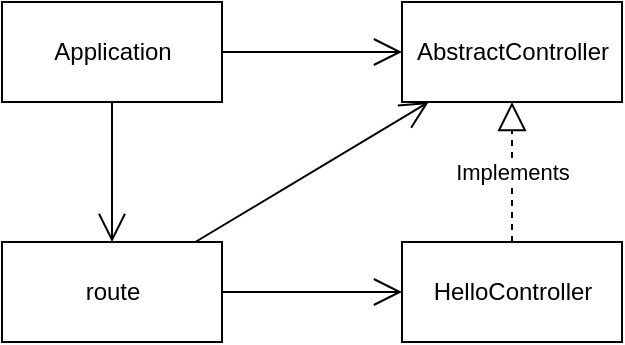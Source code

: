 <mxfile>
    <diagram id="mV_eAABYKltjs_lONSdR" name="ページ1">
        <mxGraphModel dx="866" dy="440" grid="1" gridSize="10" guides="1" tooltips="1" connect="1" arrows="1" fold="1" page="1" pageScale="1" pageWidth="827" pageHeight="1169" math="0" shadow="0">
            <root>
                <mxCell id="0"/>
                <mxCell id="1" parent="0"/>
                <mxCell id="2" value="Application" style="html=1;" parent="1" vertex="1">
                    <mxGeometry x="80" y="80" width="110" height="50" as="geometry"/>
                </mxCell>
                <mxCell id="3" value="route" style="html=1;" parent="1" vertex="1">
                    <mxGeometry x="80" y="200" width="110" height="50" as="geometry"/>
                </mxCell>
                <mxCell id="4" value="AbstractController" style="html=1;" parent="1" vertex="1">
                    <mxGeometry x="280" y="80" width="110" height="50" as="geometry"/>
                </mxCell>
                <mxCell id="5" value="HelloController" style="html=1;" parent="1" vertex="1">
                    <mxGeometry x="280" y="200" width="110" height="50" as="geometry"/>
                </mxCell>
                <mxCell id="9" value="" style="endArrow=open;endFill=1;endSize=12;html=1;exitX=1;exitY=0.5;exitDx=0;exitDy=0;entryX=0;entryY=0.5;entryDx=0;entryDy=0;" parent="1" source="2" target="4" edge="1">
                    <mxGeometry width="160" relative="1" as="geometry">
                        <mxPoint x="260" y="100" as="sourcePoint"/>
                        <mxPoint x="310" y="110" as="targetPoint"/>
                    </mxGeometry>
                </mxCell>
                <mxCell id="10" value="" style="endArrow=open;endFill=1;endSize=12;html=1;exitX=0.5;exitY=1;exitDx=0;exitDy=0;entryX=0.5;entryY=0;entryDx=0;entryDy=0;" parent="1" source="2" target="3" edge="1">
                    <mxGeometry width="160" relative="1" as="geometry">
                        <mxPoint x="200.0" y="115" as="sourcePoint"/>
                        <mxPoint x="290.0" y="115" as="targetPoint"/>
                    </mxGeometry>
                </mxCell>
                <mxCell id="11" value="" style="endArrow=open;endFill=1;endSize=12;html=1;" parent="1" source="3" target="4" edge="1">
                    <mxGeometry width="160" relative="1" as="geometry">
                        <mxPoint x="145.0" y="140" as="sourcePoint"/>
                        <mxPoint x="145.0" y="210" as="targetPoint"/>
                    </mxGeometry>
                </mxCell>
                <mxCell id="12" value="" style="endArrow=open;endFill=1;endSize=12;html=1;" parent="1" source="3" target="5" edge="1">
                    <mxGeometry width="160" relative="1" as="geometry">
                        <mxPoint x="186.667" y="210" as="sourcePoint"/>
                        <mxPoint x="303.333" y="140" as="targetPoint"/>
                    </mxGeometry>
                </mxCell>
                <mxCell id="13" value="Implements" style="endArrow=block;dashed=1;endFill=0;endSize=12;html=1;entryX=0.5;entryY=1;entryDx=0;entryDy=0;exitX=0.5;exitY=0;exitDx=0;exitDy=0;" edge="1" parent="1" source="5" target="4">
                    <mxGeometry width="160" relative="1" as="geometry">
                        <mxPoint x="360" y="230" as="sourcePoint"/>
                        <mxPoint x="520" y="230" as="targetPoint"/>
                    </mxGeometry>
                </mxCell>
            </root>
        </mxGraphModel>
    </diagram>
</mxfile>